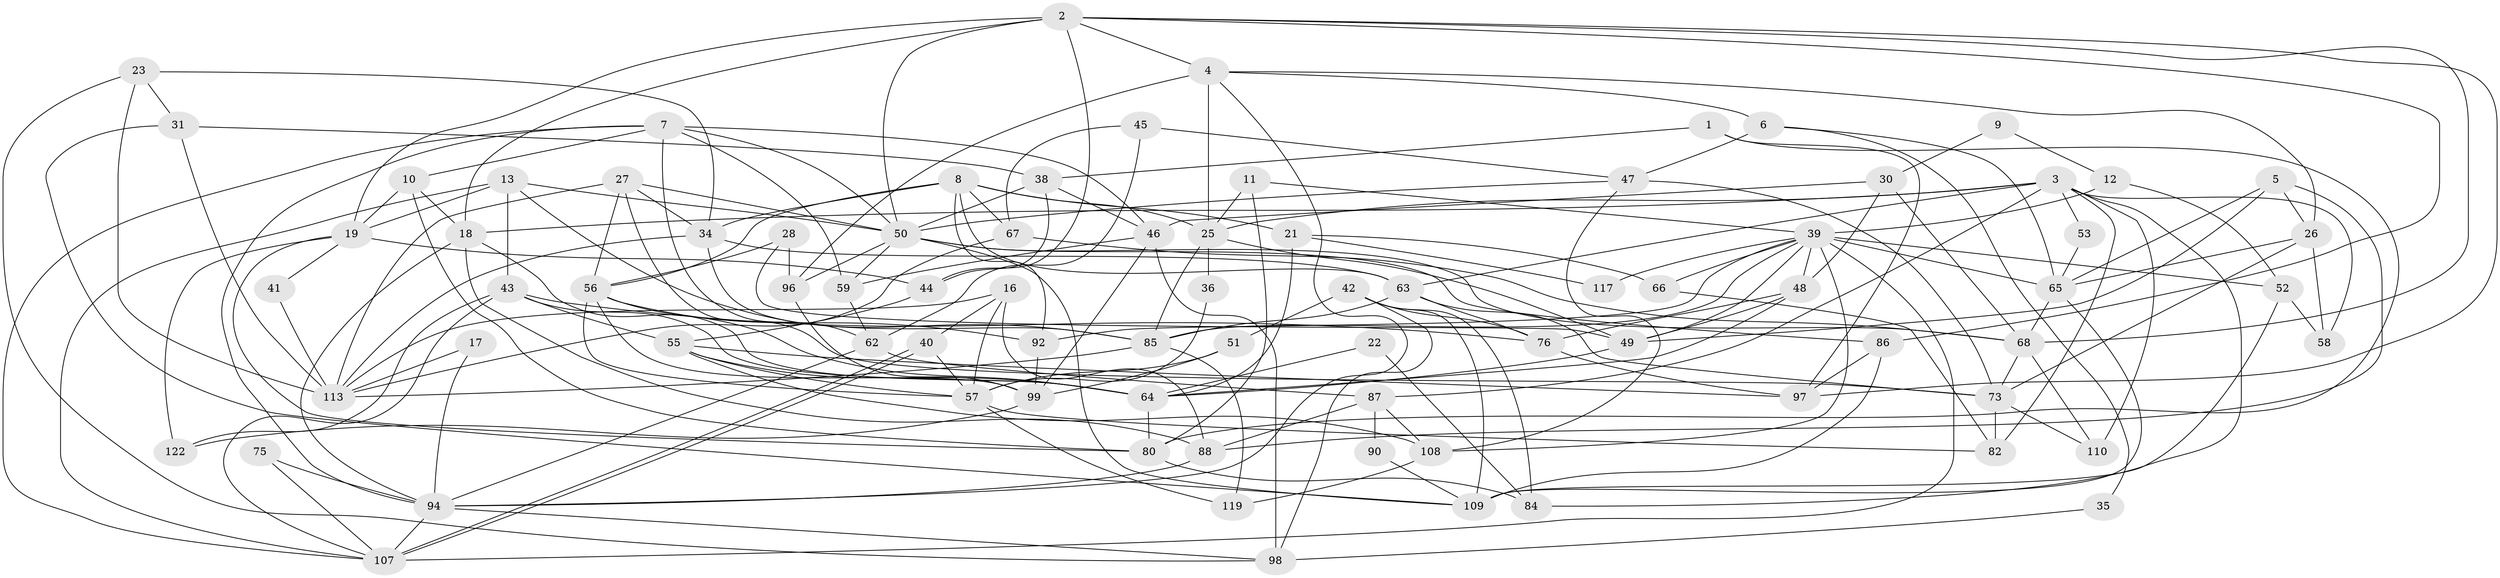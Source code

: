 // Generated by graph-tools (version 1.1) at 2025/52/02/27/25 19:52:06]
// undirected, 82 vertices, 204 edges
graph export_dot {
graph [start="1"]
  node [color=gray90,style=filled];
  1;
  2 [super="+14"];
  3 [super="+24"];
  4 [super="+70"];
  5 [super="+95"];
  6 [super="+15"];
  7 [super="+123"];
  8 [super="+20"];
  9;
  10;
  11;
  12;
  13;
  16;
  17;
  18 [super="+60"];
  19 [super="+33"];
  21;
  22;
  23 [super="+77"];
  25 [super="+32"];
  26 [super="+29"];
  27 [super="+83"];
  28;
  30 [super="+69"];
  31 [super="+37"];
  34 [super="+71"];
  35;
  36;
  38;
  39 [super="+106"];
  40;
  41;
  42 [super="+93"];
  43;
  44 [super="+78"];
  45;
  46;
  47 [super="+91"];
  48 [super="+54"];
  49 [super="+128"];
  50 [super="+129"];
  51;
  52;
  53;
  55 [super="+61"];
  56 [super="+104"];
  57 [super="+79"];
  58;
  59;
  62 [super="+121"];
  63 [super="+89"];
  64 [super="+72"];
  65 [super="+102"];
  66;
  67 [super="+101"];
  68 [super="+74"];
  73 [super="+81"];
  75;
  76;
  80 [super="+111"];
  82;
  84 [super="+100"];
  85 [super="+116"];
  86 [super="+115"];
  87 [super="+118"];
  88 [super="+112"];
  90;
  92;
  94 [super="+105"];
  96 [super="+103"];
  97 [super="+126"];
  98 [super="+127"];
  99 [super="+114"];
  107 [super="+125"];
  108 [super="+124"];
  109 [super="+120"];
  110;
  113 [super="+130"];
  117;
  119;
  122;
  1 -- 38;
  1 -- 80;
  1 -- 97;
  2 -- 50;
  2 -- 68;
  2 -- 86;
  2 -- 19;
  2 -- 4;
  2 -- 44;
  2 -- 97;
  2 -- 18;
  3 -- 110;
  3 -- 82;
  3 -- 53;
  3 -- 84;
  3 -- 18;
  3 -- 87;
  3 -- 58;
  3 -- 25;
  3 -- 63;
  4 -- 96 [weight=2];
  4 -- 6;
  4 -- 26;
  4 -- 94;
  4 -- 25;
  5 -- 65;
  5 -- 26;
  5 -- 88;
  5 -- 49;
  6 -- 47 [weight=2];
  6 -- 35;
  6 -- 65;
  7 -- 107;
  7 -- 46;
  7 -- 50;
  7 -- 94;
  7 -- 10;
  7 -- 59;
  7 -- 62;
  8 -- 92;
  8 -- 67;
  8 -- 25;
  8 -- 34;
  8 -- 21;
  8 -- 63;
  8 -- 56;
  9 -- 30;
  9 -- 12;
  10 -- 19;
  10 -- 18;
  10 -- 80;
  11 -- 80;
  11 -- 25;
  11 -- 39;
  12 -- 39 [weight=2];
  12 -- 52;
  13 -- 50;
  13 -- 43;
  13 -- 19;
  13 -- 107;
  13 -- 85;
  16 -- 40;
  16 -- 113;
  16 -- 57;
  16 -- 88;
  17 -- 113;
  17 -- 94;
  18 -- 64;
  18 -- 88;
  18 -- 94;
  19 -- 122;
  19 -- 41;
  19 -- 44;
  19 -- 80;
  21 -- 64;
  21 -- 66;
  21 -- 117;
  22 -- 64;
  22 -- 84;
  23 -- 34;
  23 -- 98;
  23 -- 113;
  23 -- 31;
  25 -- 49;
  25 -- 36;
  25 -- 85;
  26 -- 58;
  26 -- 65;
  26 -- 73;
  27 -- 50;
  27 -- 73;
  27 -- 56;
  27 -- 113;
  27 -- 34;
  28 -- 96;
  28 -- 49;
  28 -- 56;
  30 -- 46;
  30 -- 68;
  30 -- 48;
  31 -- 38;
  31 -- 109;
  31 -- 113;
  34 -- 113;
  34 -- 85;
  34 -- 63;
  35 -- 98;
  36 -- 57;
  38 -- 50;
  38 -- 46;
  38 -- 44;
  39 -- 49;
  39 -- 52;
  39 -- 66;
  39 -- 92;
  39 -- 107;
  39 -- 108 [weight=2];
  39 -- 117;
  39 -- 48;
  39 -- 85;
  39 -- 65;
  40 -- 107;
  40 -- 107;
  40 -- 57;
  41 -- 113;
  42 -- 51;
  42 -- 84 [weight=2];
  42 -- 98;
  42 -- 76;
  42 -- 109;
  43 -- 55;
  43 -- 76;
  43 -- 122;
  43 -- 64;
  43 -- 107;
  44 -- 55;
  45 -- 62;
  45 -- 47;
  45 -- 67;
  46 -- 59;
  46 -- 98;
  46 -- 99;
  47 -- 50;
  47 -- 73;
  47 -- 108;
  48 -- 76;
  48 -- 64;
  48 -- 49;
  49 -- 64;
  50 -- 96;
  50 -- 68;
  50 -- 109;
  50 -- 59;
  50 -- 86;
  51 -- 99;
  51 -- 57;
  52 -- 58;
  52 -- 109;
  53 -- 65;
  55 -- 64;
  55 -- 57;
  55 -- 97;
  55 -- 108;
  56 -- 57;
  56 -- 99;
  56 -- 64;
  56 -- 92;
  57 -- 82;
  57 -- 119;
  59 -- 62;
  62 -- 94;
  62 -- 87;
  63 -- 76;
  63 -- 85;
  63 -- 73;
  64 -- 80;
  65 -- 68;
  65 -- 109;
  66 -- 82;
  67 -- 68;
  67 -- 113;
  68 -- 110;
  68 -- 73;
  73 -- 82;
  73 -- 110;
  75 -- 94;
  75 -- 107;
  76 -- 97;
  80 -- 84;
  85 -- 119;
  85 -- 113 [weight=2];
  86 -- 97;
  86 -- 109;
  87 -- 90;
  87 -- 88;
  87 -- 108;
  88 -- 94;
  90 -- 109;
  92 -- 99;
  94 -- 107;
  94 -- 98;
  96 -- 99;
  99 -- 122;
  108 -- 119;
}

